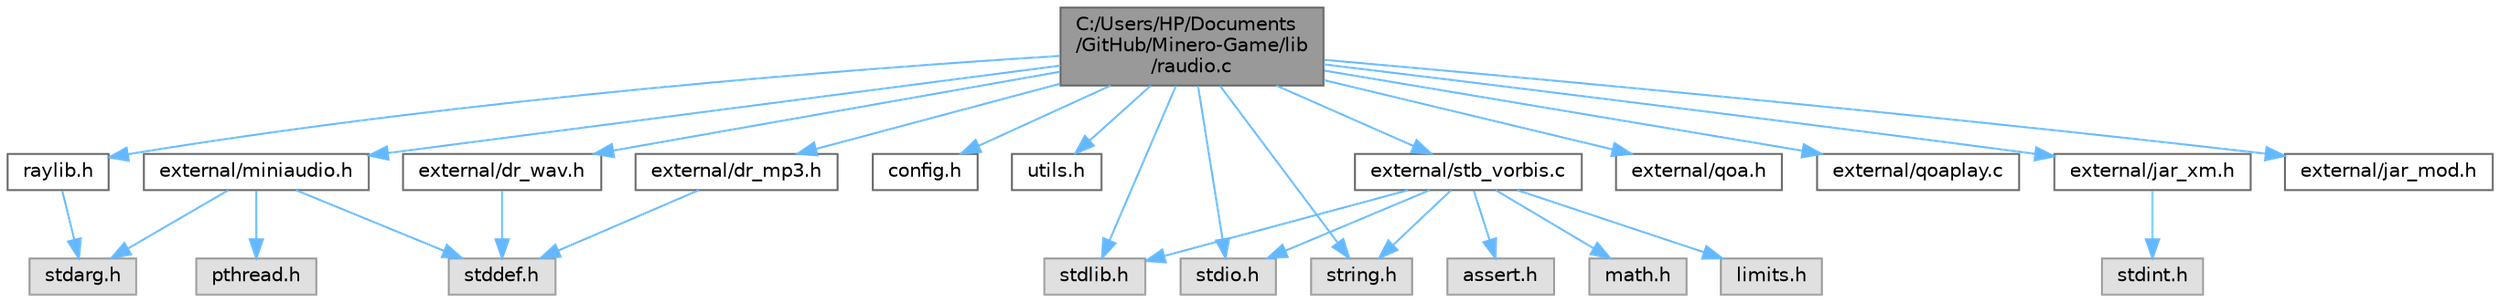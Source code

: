 digraph "C:/Users/HP/Documents/GitHub/Minero-Game/lib/raudio.c"
{
 // LATEX_PDF_SIZE
  bgcolor="transparent";
  edge [fontname=Helvetica,fontsize=10,labelfontname=Helvetica,labelfontsize=10];
  node [fontname=Helvetica,fontsize=10,shape=box,height=0.2,width=0.4];
  Node1 [id="Node000001",label="C:/Users/HP/Documents\l/GitHub/Minero-Game/lib\l/raudio.c",height=0.2,width=0.4,color="gray40", fillcolor="grey60", style="filled", fontcolor="black",tooltip=" "];
  Node1 -> Node2 [id="edge55_Node000001_Node000002",color="steelblue1",style="solid",tooltip=" "];
  Node2 [id="Node000002",label="raylib.h",height=0.2,width=0.4,color="grey40", fillcolor="white", style="filled",URL="$lib_2raylib_8h.html",tooltip=" "];
  Node2 -> Node3 [id="edge56_Node000002_Node000003",color="steelblue1",style="solid",tooltip=" "];
  Node3 [id="Node000003",label="stdarg.h",height=0.2,width=0.4,color="grey60", fillcolor="#E0E0E0", style="filled",tooltip=" "];
  Node1 -> Node4 [id="edge57_Node000001_Node000004",color="steelblue1",style="solid",tooltip=" "];
  Node4 [id="Node000004",label="config.h",height=0.2,width=0.4,color="grey40", fillcolor="white", style="filled",URL="$lib_2config_8h.html",tooltip=" "];
  Node1 -> Node5 [id="edge58_Node000001_Node000005",color="steelblue1",style="solid",tooltip=" "];
  Node5 [id="Node000005",label="utils.h",height=0.2,width=0.4,color="grey40", fillcolor="white", style="filled",URL="$lib_2utils_8h.html",tooltip=" "];
  Node1 -> Node6 [id="edge59_Node000001_Node000006",color="steelblue1",style="solid",tooltip=" "];
  Node6 [id="Node000006",label="external/miniaudio.h",height=0.2,width=0.4,color="grey40", fillcolor="white", style="filled",URL="$lib_2external_2miniaudio_8h.html",tooltip=" "];
  Node6 -> Node7 [id="edge60_Node000006_Node000007",color="steelblue1",style="solid",tooltip=" "];
  Node7 [id="Node000007",label="stddef.h",height=0.2,width=0.4,color="grey60", fillcolor="#E0E0E0", style="filled",tooltip=" "];
  Node6 -> Node8 [id="edge61_Node000006_Node000008",color="steelblue1",style="solid",tooltip=" "];
  Node8 [id="Node000008",label="pthread.h",height=0.2,width=0.4,color="grey60", fillcolor="#E0E0E0", style="filled",tooltip=" "];
  Node6 -> Node3 [id="edge62_Node000006_Node000003",color="steelblue1",style="solid",tooltip=" "];
  Node1 -> Node9 [id="edge63_Node000001_Node000009",color="steelblue1",style="solid",tooltip=" "];
  Node9 [id="Node000009",label="stdlib.h",height=0.2,width=0.4,color="grey60", fillcolor="#E0E0E0", style="filled",tooltip=" "];
  Node1 -> Node10 [id="edge64_Node000001_Node000010",color="steelblue1",style="solid",tooltip=" "];
  Node10 [id="Node000010",label="stdio.h",height=0.2,width=0.4,color="grey60", fillcolor="#E0E0E0", style="filled",tooltip=" "];
  Node1 -> Node11 [id="edge65_Node000001_Node000011",color="steelblue1",style="solid",tooltip=" "];
  Node11 [id="Node000011",label="string.h",height=0.2,width=0.4,color="grey60", fillcolor="#E0E0E0", style="filled",tooltip=" "];
  Node1 -> Node12 [id="edge66_Node000001_Node000012",color="steelblue1",style="solid",tooltip=" "];
  Node12 [id="Node000012",label="external/dr_wav.h",height=0.2,width=0.4,color="grey40", fillcolor="white", style="filled",URL="$lib_2external_2dr__wav_8h.html",tooltip=" "];
  Node12 -> Node7 [id="edge67_Node000012_Node000007",color="steelblue1",style="solid",tooltip=" "];
  Node1 -> Node13 [id="edge68_Node000001_Node000013",color="steelblue1",style="solid",tooltip=" "];
  Node13 [id="Node000013",label="external/stb_vorbis.c",height=0.2,width=0.4,color="grey40", fillcolor="white", style="filled",URL="$lib_2external_2stb__vorbis_8c.html",tooltip=" "];
  Node13 -> Node10 [id="edge69_Node000013_Node000010",color="steelblue1",style="solid",tooltip=" "];
  Node13 -> Node9 [id="edge70_Node000013_Node000009",color="steelblue1",style="solid",tooltip=" "];
  Node13 -> Node11 [id="edge71_Node000013_Node000011",color="steelblue1",style="solid",tooltip=" "];
  Node13 -> Node14 [id="edge72_Node000013_Node000014",color="steelblue1",style="solid",tooltip=" "];
  Node14 [id="Node000014",label="assert.h",height=0.2,width=0.4,color="grey60", fillcolor="#E0E0E0", style="filled",tooltip=" "];
  Node13 -> Node15 [id="edge73_Node000013_Node000015",color="steelblue1",style="solid",tooltip=" "];
  Node15 [id="Node000015",label="math.h",height=0.2,width=0.4,color="grey60", fillcolor="#E0E0E0", style="filled",tooltip=" "];
  Node13 -> Node16 [id="edge74_Node000013_Node000016",color="steelblue1",style="solid",tooltip=" "];
  Node16 [id="Node000016",label="limits.h",height=0.2,width=0.4,color="grey60", fillcolor="#E0E0E0", style="filled",tooltip=" "];
  Node1 -> Node17 [id="edge75_Node000001_Node000017",color="steelblue1",style="solid",tooltip=" "];
  Node17 [id="Node000017",label="external/dr_mp3.h",height=0.2,width=0.4,color="grey40", fillcolor="white", style="filled",URL="$lib_2external_2dr__mp3_8h.html",tooltip=" "];
  Node17 -> Node7 [id="edge76_Node000017_Node000007",color="steelblue1",style="solid",tooltip=" "];
  Node1 -> Node18 [id="edge77_Node000001_Node000018",color="steelblue1",style="solid",tooltip=" "];
  Node18 [id="Node000018",label="external/qoa.h",height=0.2,width=0.4,color="grey40", fillcolor="white", style="filled",URL="$lib_2external_2qoa_8h.html",tooltip=" "];
  Node1 -> Node19 [id="edge78_Node000001_Node000019",color="steelblue1",style="solid",tooltip=" "];
  Node19 [id="Node000019",label="external/qoaplay.c",height=0.2,width=0.4,color="grey40", fillcolor="white", style="filled",URL="$lib_2external_2qoaplay_8c.html",tooltip=" "];
  Node1 -> Node20 [id="edge79_Node000001_Node000020",color="steelblue1",style="solid",tooltip=" "];
  Node20 [id="Node000020",label="external/jar_xm.h",height=0.2,width=0.4,color="grey40", fillcolor="white", style="filled",URL="$lib_2external_2jar__xm_8h.html",tooltip=" "];
  Node20 -> Node21 [id="edge80_Node000020_Node000021",color="steelblue1",style="solid",tooltip=" "];
  Node21 [id="Node000021",label="stdint.h",height=0.2,width=0.4,color="grey60", fillcolor="#E0E0E0", style="filled",tooltip=" "];
  Node1 -> Node22 [id="edge81_Node000001_Node000022",color="steelblue1",style="solid",tooltip=" "];
  Node22 [id="Node000022",label="external/jar_mod.h",height=0.2,width=0.4,color="grey40", fillcolor="white", style="filled",URL="$lib_2external_2jar__mod_8h.html",tooltip=" "];
}

